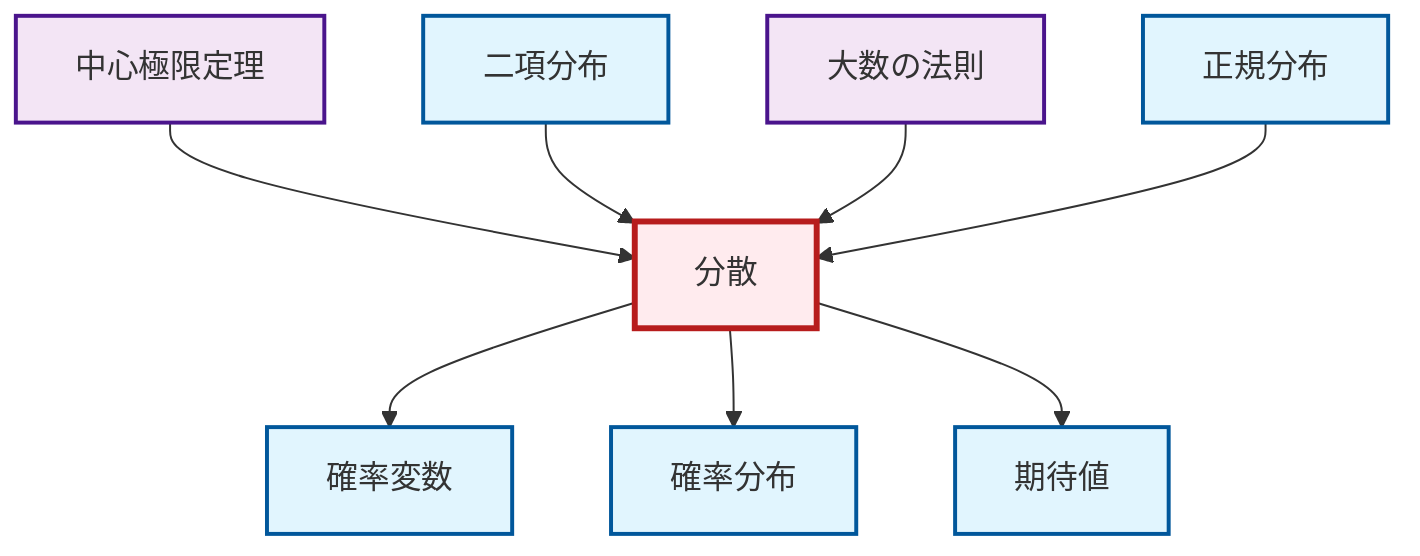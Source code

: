 graph TD
    classDef definition fill:#e1f5fe,stroke:#01579b,stroke-width:2px
    classDef theorem fill:#f3e5f5,stroke:#4a148c,stroke-width:2px
    classDef axiom fill:#fff3e0,stroke:#e65100,stroke-width:2px
    classDef example fill:#e8f5e9,stroke:#1b5e20,stroke-width:2px
    classDef current fill:#ffebee,stroke:#b71c1c,stroke-width:3px
    def-normal-distribution["正規分布"]:::definition
    def-random-variable["確率変数"]:::definition
    thm-central-limit["中心極限定理"]:::theorem
    thm-law-of-large-numbers["大数の法則"]:::theorem
    def-probability-distribution["確率分布"]:::definition
    def-binomial-distribution["二項分布"]:::definition
    def-variance["分散"]:::definition
    def-expectation["期待値"]:::definition
    thm-central-limit --> def-variance
    def-variance --> def-random-variable
    def-binomial-distribution --> def-variance
    thm-law-of-large-numbers --> def-variance
    def-variance --> def-probability-distribution
    def-variance --> def-expectation
    def-normal-distribution --> def-variance
    class def-variance current